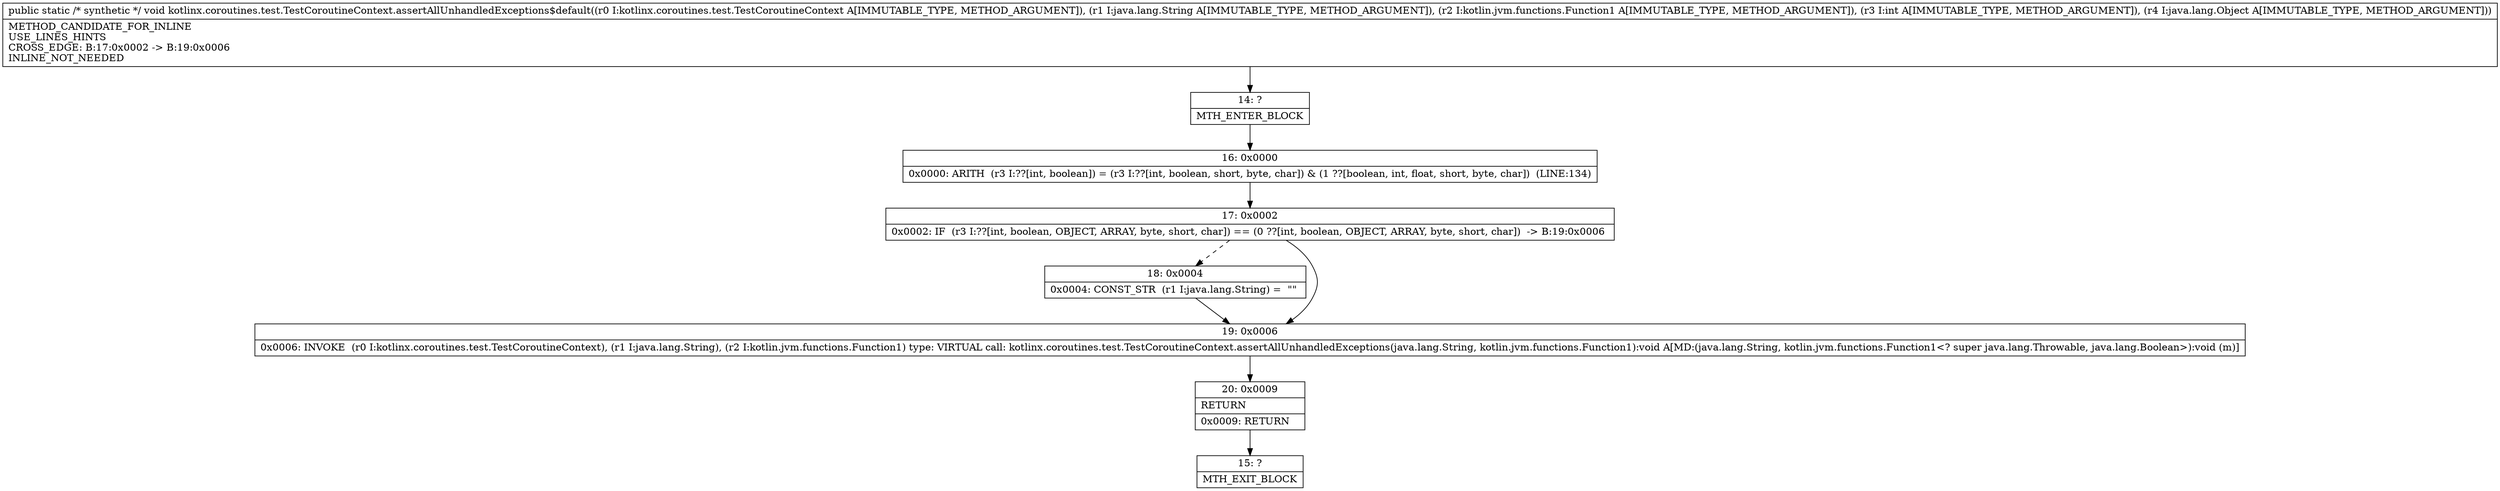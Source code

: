 digraph "CFG forkotlinx.coroutines.test.TestCoroutineContext.assertAllUnhandledExceptions$default(Lkotlinx\/coroutines\/test\/TestCoroutineContext;Ljava\/lang\/String;Lkotlin\/jvm\/functions\/Function1;ILjava\/lang\/Object;)V" {
Node_14 [shape=record,label="{14\:\ ?|MTH_ENTER_BLOCK\l}"];
Node_16 [shape=record,label="{16\:\ 0x0000|0x0000: ARITH  (r3 I:??[int, boolean]) = (r3 I:??[int, boolean, short, byte, char]) & (1 ??[boolean, int, float, short, byte, char])  (LINE:134)\l}"];
Node_17 [shape=record,label="{17\:\ 0x0002|0x0002: IF  (r3 I:??[int, boolean, OBJECT, ARRAY, byte, short, char]) == (0 ??[int, boolean, OBJECT, ARRAY, byte, short, char])  \-\> B:19:0x0006 \l}"];
Node_18 [shape=record,label="{18\:\ 0x0004|0x0004: CONST_STR  (r1 I:java.lang.String) =  \"\" \l}"];
Node_19 [shape=record,label="{19\:\ 0x0006|0x0006: INVOKE  (r0 I:kotlinx.coroutines.test.TestCoroutineContext), (r1 I:java.lang.String), (r2 I:kotlin.jvm.functions.Function1) type: VIRTUAL call: kotlinx.coroutines.test.TestCoroutineContext.assertAllUnhandledExceptions(java.lang.String, kotlin.jvm.functions.Function1):void A[MD:(java.lang.String, kotlin.jvm.functions.Function1\<? super java.lang.Throwable, java.lang.Boolean\>):void (m)]\l}"];
Node_20 [shape=record,label="{20\:\ 0x0009|RETURN\l|0x0009: RETURN   \l}"];
Node_15 [shape=record,label="{15\:\ ?|MTH_EXIT_BLOCK\l}"];
MethodNode[shape=record,label="{public static \/* synthetic *\/ void kotlinx.coroutines.test.TestCoroutineContext.assertAllUnhandledExceptions$default((r0 I:kotlinx.coroutines.test.TestCoroutineContext A[IMMUTABLE_TYPE, METHOD_ARGUMENT]), (r1 I:java.lang.String A[IMMUTABLE_TYPE, METHOD_ARGUMENT]), (r2 I:kotlin.jvm.functions.Function1 A[IMMUTABLE_TYPE, METHOD_ARGUMENT]), (r3 I:int A[IMMUTABLE_TYPE, METHOD_ARGUMENT]), (r4 I:java.lang.Object A[IMMUTABLE_TYPE, METHOD_ARGUMENT]))  | METHOD_CANDIDATE_FOR_INLINE\lUSE_LINES_HINTS\lCROSS_EDGE: B:17:0x0002 \-\> B:19:0x0006\lINLINE_NOT_NEEDED\l}"];
MethodNode -> Node_14;Node_14 -> Node_16;
Node_16 -> Node_17;
Node_17 -> Node_18[style=dashed];
Node_17 -> Node_19;
Node_18 -> Node_19;
Node_19 -> Node_20;
Node_20 -> Node_15;
}

